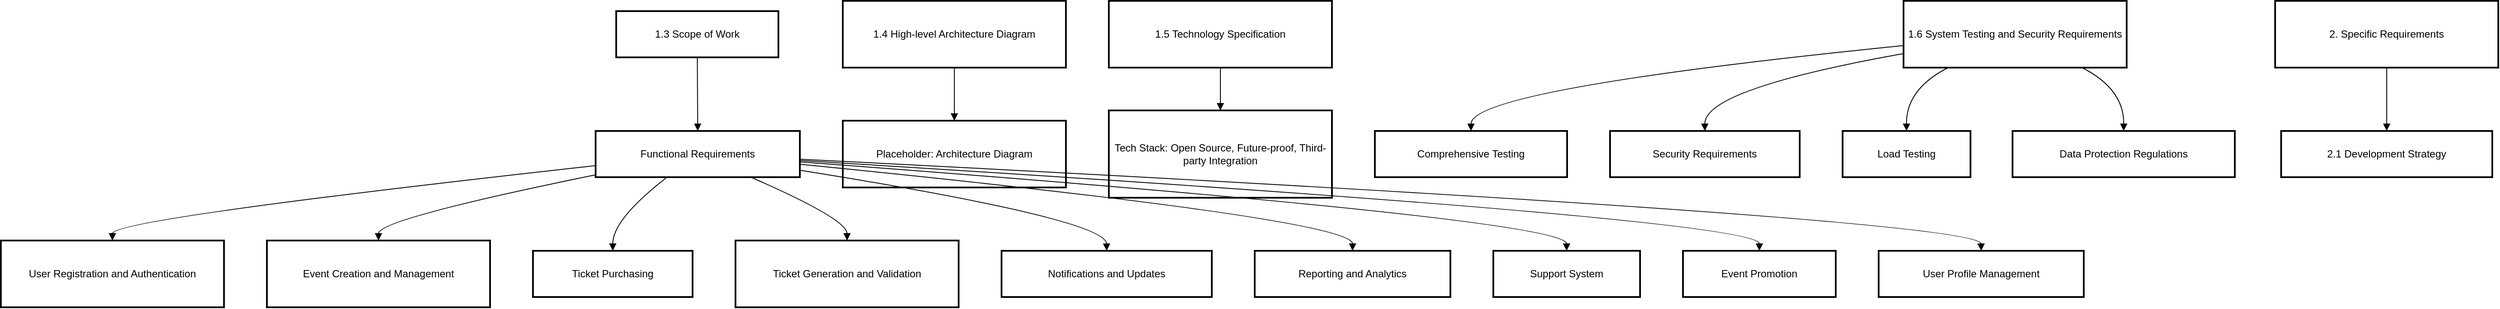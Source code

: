 <mxfile version="26.0.10">
  <diagram name="Page-1" id="Z5aHPnvPWWtetauQEQ-n">
    <mxGraphModel>
      <root>
        <mxCell id="0" />
        <mxCell id="1" parent="0" />
        <mxCell id="2" value="1.3 Scope of Work" style="whiteSpace=wrap;strokeWidth=2;" vertex="1" parent="1">
          <mxGeometry x="725" y="20" width="189" height="54" as="geometry" />
        </mxCell>
        <mxCell id="3" value="1.4 High-level Architecture Diagram" style="whiteSpace=wrap;strokeWidth=2;" vertex="1" parent="1">
          <mxGeometry x="989" y="8" width="260" height="78" as="geometry" />
        </mxCell>
        <mxCell id="4" value="1.5 Technology Specification" style="whiteSpace=wrap;strokeWidth=2;" vertex="1" parent="1">
          <mxGeometry x="1299" y="8" width="260" height="78" as="geometry" />
        </mxCell>
        <mxCell id="5" value="1.6 System Testing and Security Requirements" style="whiteSpace=wrap;strokeWidth=2;" vertex="1" parent="1">
          <mxGeometry x="2225" y="8" width="260" height="78" as="geometry" />
        </mxCell>
        <mxCell id="6" value="2. Specific Requirements" style="whiteSpace=wrap;strokeWidth=2;" vertex="1" parent="1">
          <mxGeometry x="2658" y="8" width="260" height="78" as="geometry" />
        </mxCell>
        <mxCell id="7" value="Functional Requirements" style="whiteSpace=wrap;strokeWidth=2;" vertex="1" parent="1">
          <mxGeometry x="701" y="160" width="238" height="54" as="geometry" />
        </mxCell>
        <mxCell id="8" value="User Registration and Authentication" style="whiteSpace=wrap;strokeWidth=2;" vertex="1" parent="1">
          <mxGeometry x="8" y="288" width="260" height="78" as="geometry" />
        </mxCell>
        <mxCell id="9" value="Event Creation and Management" style="whiteSpace=wrap;strokeWidth=2;" vertex="1" parent="1">
          <mxGeometry x="318" y="288" width="260" height="78" as="geometry" />
        </mxCell>
        <mxCell id="10" value="Ticket Purchasing" style="whiteSpace=wrap;strokeWidth=2;" vertex="1" parent="1">
          <mxGeometry x="628" y="300" width="186" height="54" as="geometry" />
        </mxCell>
        <mxCell id="11" value="Ticket Generation and Validation" style="whiteSpace=wrap;strokeWidth=2;" vertex="1" parent="1">
          <mxGeometry x="864" y="288" width="260" height="78" as="geometry" />
        </mxCell>
        <mxCell id="12" value="Notifications and Updates" style="whiteSpace=wrap;strokeWidth=2;" vertex="1" parent="1">
          <mxGeometry x="1174" y="300" width="245" height="54" as="geometry" />
        </mxCell>
        <mxCell id="13" value="Reporting and Analytics" style="whiteSpace=wrap;strokeWidth=2;" vertex="1" parent="1">
          <mxGeometry x="1469" y="300" width="228" height="54" as="geometry" />
        </mxCell>
        <mxCell id="14" value="Support System" style="whiteSpace=wrap;strokeWidth=2;" vertex="1" parent="1">
          <mxGeometry x="1747" y="300" width="171" height="54" as="geometry" />
        </mxCell>
        <mxCell id="15" value="Event Promotion" style="whiteSpace=wrap;strokeWidth=2;" vertex="1" parent="1">
          <mxGeometry x="1968" y="300" width="178" height="54" as="geometry" />
        </mxCell>
        <mxCell id="16" value="User Profile Management" style="whiteSpace=wrap;strokeWidth=2;" vertex="1" parent="1">
          <mxGeometry x="2196" y="300" width="239" height="54" as="geometry" />
        </mxCell>
        <mxCell id="17" value="Placeholder: Architecture Diagram" style="whiteSpace=wrap;strokeWidth=2;" vertex="1" parent="1">
          <mxGeometry x="989" y="148" width="260" height="78" as="geometry" />
        </mxCell>
        <mxCell id="18" value="Tech Stack: Open Source, Future-proof, Third-party Integration" style="whiteSpace=wrap;strokeWidth=2;" vertex="1" parent="1">
          <mxGeometry x="1299" y="136" width="260" height="102" as="geometry" />
        </mxCell>
        <mxCell id="19" value="Comprehensive Testing" style="whiteSpace=wrap;strokeWidth=2;" vertex="1" parent="1">
          <mxGeometry x="1609" y="160" width="224" height="54" as="geometry" />
        </mxCell>
        <mxCell id="20" value="Security Requirements" style="whiteSpace=wrap;strokeWidth=2;" vertex="1" parent="1">
          <mxGeometry x="1883" y="160" width="221" height="54" as="geometry" />
        </mxCell>
        <mxCell id="21" value="Load Testing" style="whiteSpace=wrap;strokeWidth=2;" vertex="1" parent="1">
          <mxGeometry x="2154" y="160" width="149" height="54" as="geometry" />
        </mxCell>
        <mxCell id="22" value="Data Protection Regulations" style="whiteSpace=wrap;strokeWidth=2;" vertex="1" parent="1">
          <mxGeometry x="2352" y="160" width="259" height="54" as="geometry" />
        </mxCell>
        <mxCell id="23" value="2.1 Development Strategy" style="whiteSpace=wrap;strokeWidth=2;" vertex="1" parent="1">
          <mxGeometry x="2665" y="160" width="246" height="54" as="geometry" />
        </mxCell>
        <mxCell id="24" value="" style="curved=1;startArrow=none;endArrow=block;exitX=0.5;exitY=1;entryX=0.5;entryY=0;" edge="1" parent="1" source="2" target="7">
          <mxGeometry relative="1" as="geometry">
            <Array as="points" />
          </mxGeometry>
        </mxCell>
        <mxCell id="25" value="" style="curved=1;startArrow=none;endArrow=block;exitX=0;exitY=0.75;entryX=0.5;entryY=0;" edge="1" parent="1" source="7" target="8">
          <mxGeometry relative="1" as="geometry">
            <Array as="points">
              <mxPoint x="138" y="263" />
            </Array>
          </mxGeometry>
        </mxCell>
        <mxCell id="26" value="" style="curved=1;startArrow=none;endArrow=block;exitX=0;exitY=0.95;entryX=0.5;entryY=0;" edge="1" parent="1" source="7" target="9">
          <mxGeometry relative="1" as="geometry">
            <Array as="points">
              <mxPoint x="448" y="263" />
            </Array>
          </mxGeometry>
        </mxCell>
        <mxCell id="27" value="" style="curved=1;startArrow=none;endArrow=block;exitX=0.35;exitY=1;entryX=0.5;entryY=0;" edge="1" parent="1" source="7" target="10">
          <mxGeometry relative="1" as="geometry">
            <Array as="points">
              <mxPoint x="721" y="263" />
            </Array>
          </mxGeometry>
        </mxCell>
        <mxCell id="28" value="" style="curved=1;startArrow=none;endArrow=block;exitX=0.76;exitY=1;entryX=0.5;entryY=0;" edge="1" parent="1" source="7" target="11">
          <mxGeometry relative="1" as="geometry">
            <Array as="points">
              <mxPoint x="994" y="263" />
            </Array>
          </mxGeometry>
        </mxCell>
        <mxCell id="29" value="" style="curved=1;startArrow=none;endArrow=block;exitX=1;exitY=0.85;entryX=0.5;entryY=0;" edge="1" parent="1" source="7" target="12">
          <mxGeometry relative="1" as="geometry">
            <Array as="points">
              <mxPoint x="1296" y="263" />
            </Array>
          </mxGeometry>
        </mxCell>
        <mxCell id="30" value="" style="curved=1;startArrow=none;endArrow=block;exitX=1;exitY=0.72;entryX=0.5;entryY=0;" edge="1" parent="1" source="7" target="13">
          <mxGeometry relative="1" as="geometry">
            <Array as="points">
              <mxPoint x="1583" y="263" />
            </Array>
          </mxGeometry>
        </mxCell>
        <mxCell id="31" value="" style="curved=1;startArrow=none;endArrow=block;exitX=1;exitY=0.67;entryX=0.5;entryY=0;" edge="1" parent="1" source="7" target="14">
          <mxGeometry relative="1" as="geometry">
            <Array as="points">
              <mxPoint x="1832" y="263" />
            </Array>
          </mxGeometry>
        </mxCell>
        <mxCell id="32" value="" style="curved=1;startArrow=none;endArrow=block;exitX=1;exitY=0.64;entryX=0.5;entryY=0;" edge="1" parent="1" source="7" target="15">
          <mxGeometry relative="1" as="geometry">
            <Array as="points">
              <mxPoint x="2057" y="263" />
            </Array>
          </mxGeometry>
        </mxCell>
        <mxCell id="33" value="" style="curved=1;startArrow=none;endArrow=block;exitX=1;exitY=0.61;entryX=0.5;entryY=0;" edge="1" parent="1" source="7" target="16">
          <mxGeometry relative="1" as="geometry">
            <Array as="points">
              <mxPoint x="2315" y="263" />
            </Array>
          </mxGeometry>
        </mxCell>
        <mxCell id="34" value="" style="curved=1;startArrow=none;endArrow=block;exitX=0.5;exitY=1;entryX=0.5;entryY=0;" edge="1" parent="1" source="3" target="17">
          <mxGeometry relative="1" as="geometry">
            <Array as="points" />
          </mxGeometry>
        </mxCell>
        <mxCell id="35" value="" style="curved=1;startArrow=none;endArrow=block;exitX=0.5;exitY=1;entryX=0.5;entryY=0;" edge="1" parent="1" source="4" target="18">
          <mxGeometry relative="1" as="geometry">
            <Array as="points" />
          </mxGeometry>
        </mxCell>
        <mxCell id="36" value="" style="curved=1;startArrow=none;endArrow=block;exitX=0;exitY=0.67;entryX=0.5;entryY=0;" edge="1" parent="1" source="5" target="19">
          <mxGeometry relative="1" as="geometry">
            <Array as="points">
              <mxPoint x="1721" y="111" />
            </Array>
          </mxGeometry>
        </mxCell>
        <mxCell id="37" value="" style="curved=1;startArrow=none;endArrow=block;exitX=0;exitY=0.79;entryX=0.5;entryY=0;" edge="1" parent="1" source="5" target="20">
          <mxGeometry relative="1" as="geometry">
            <Array as="points">
              <mxPoint x="1993" y="111" />
            </Array>
          </mxGeometry>
        </mxCell>
        <mxCell id="38" value="" style="curved=1;startArrow=none;endArrow=block;exitX=0.2;exitY=1;entryX=0.5;entryY=0;" edge="1" parent="1" source="5" target="21">
          <mxGeometry relative="1" as="geometry">
            <Array as="points">
              <mxPoint x="2228" y="111" />
            </Array>
          </mxGeometry>
        </mxCell>
        <mxCell id="39" value="" style="curved=1;startArrow=none;endArrow=block;exitX=0.8;exitY=1;entryX=0.5;entryY=0;" edge="1" parent="1" source="5" target="22">
          <mxGeometry relative="1" as="geometry">
            <Array as="points">
              <mxPoint x="2482" y="111" />
            </Array>
          </mxGeometry>
        </mxCell>
        <mxCell id="40" value="" style="curved=1;startArrow=none;endArrow=block;exitX=0.5;exitY=1;entryX=0.5;entryY=0;" edge="1" parent="1" source="6" target="23">
          <mxGeometry relative="1" as="geometry">
            <Array as="points" />
          </mxGeometry>
        </mxCell>
      </root>
    </mxGraphModel>
  </diagram>
</mxfile>
